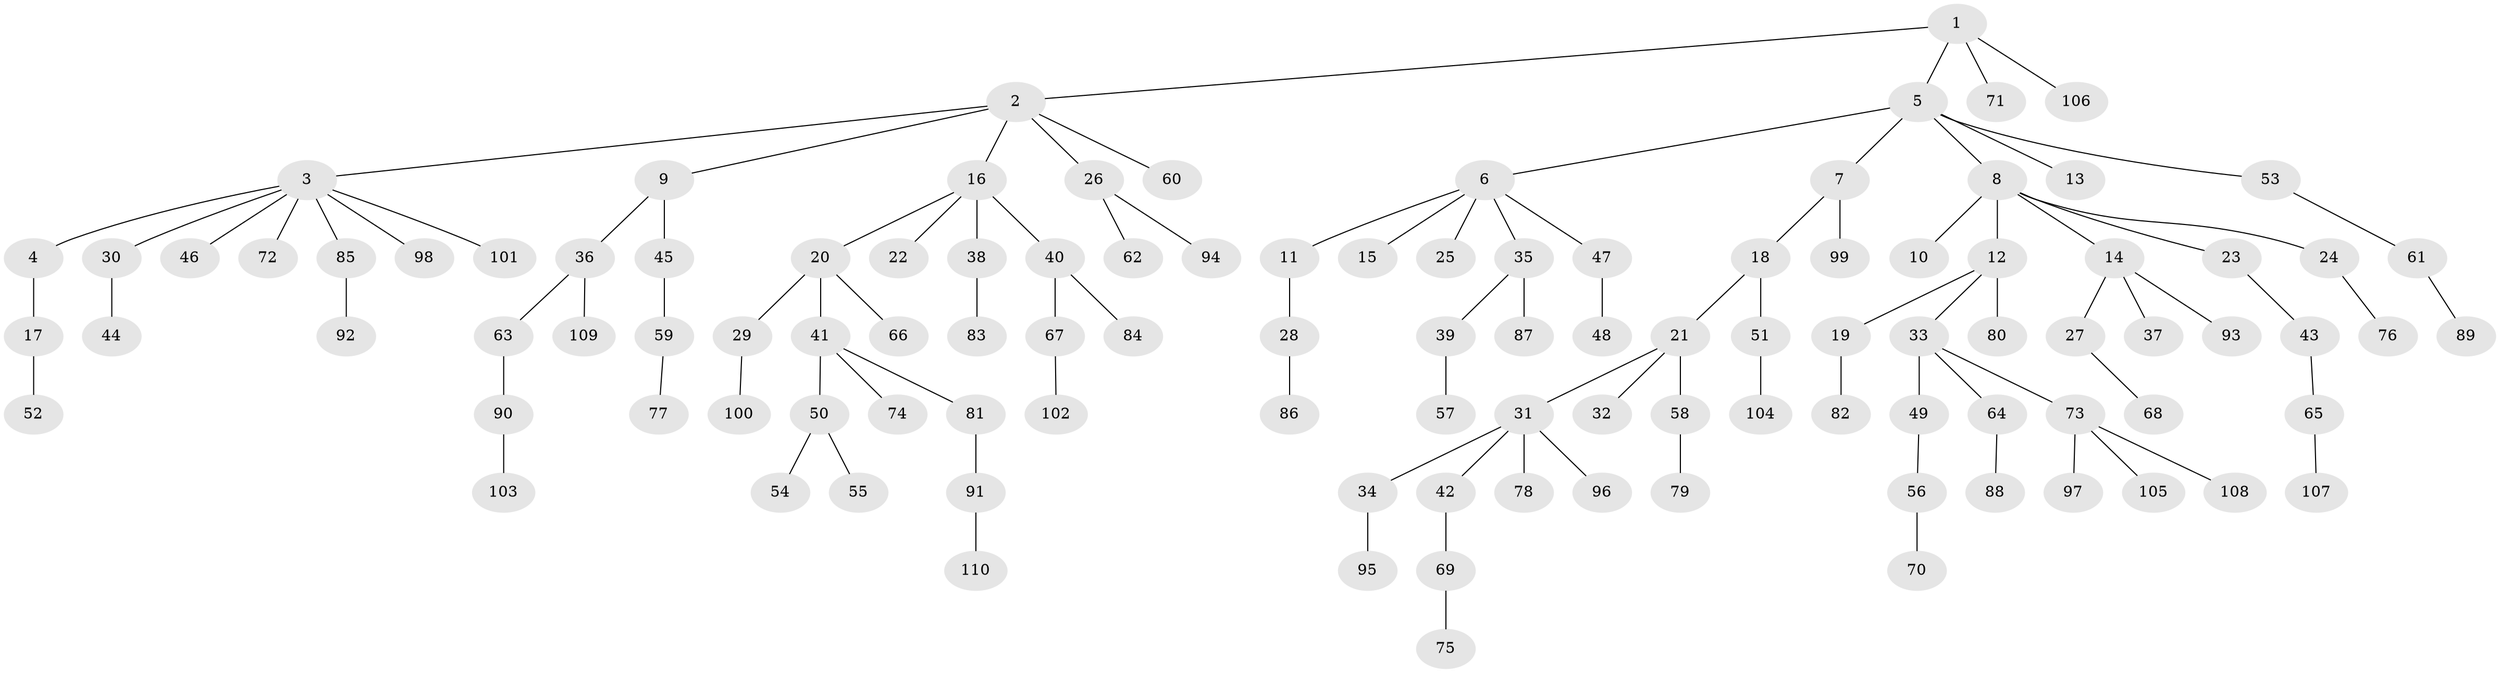 // coarse degree distribution, {2: 0.3409090909090909, 4: 0.06818181818181818, 5: 0.022727272727272728, 3: 0.1590909090909091, 1: 0.4090909090909091}
// Generated by graph-tools (version 1.1) at 2025/51/03/04/25 22:51:42]
// undirected, 110 vertices, 109 edges
graph export_dot {
  node [color=gray90,style=filled];
  1;
  2;
  3;
  4;
  5;
  6;
  7;
  8;
  9;
  10;
  11;
  12;
  13;
  14;
  15;
  16;
  17;
  18;
  19;
  20;
  21;
  22;
  23;
  24;
  25;
  26;
  27;
  28;
  29;
  30;
  31;
  32;
  33;
  34;
  35;
  36;
  37;
  38;
  39;
  40;
  41;
  42;
  43;
  44;
  45;
  46;
  47;
  48;
  49;
  50;
  51;
  52;
  53;
  54;
  55;
  56;
  57;
  58;
  59;
  60;
  61;
  62;
  63;
  64;
  65;
  66;
  67;
  68;
  69;
  70;
  71;
  72;
  73;
  74;
  75;
  76;
  77;
  78;
  79;
  80;
  81;
  82;
  83;
  84;
  85;
  86;
  87;
  88;
  89;
  90;
  91;
  92;
  93;
  94;
  95;
  96;
  97;
  98;
  99;
  100;
  101;
  102;
  103;
  104;
  105;
  106;
  107;
  108;
  109;
  110;
  1 -- 2;
  1 -- 5;
  1 -- 71;
  1 -- 106;
  2 -- 3;
  2 -- 9;
  2 -- 16;
  2 -- 26;
  2 -- 60;
  3 -- 4;
  3 -- 30;
  3 -- 46;
  3 -- 72;
  3 -- 85;
  3 -- 98;
  3 -- 101;
  4 -- 17;
  5 -- 6;
  5 -- 7;
  5 -- 8;
  5 -- 13;
  5 -- 53;
  6 -- 11;
  6 -- 15;
  6 -- 25;
  6 -- 35;
  6 -- 47;
  7 -- 18;
  7 -- 99;
  8 -- 10;
  8 -- 12;
  8 -- 14;
  8 -- 23;
  8 -- 24;
  9 -- 36;
  9 -- 45;
  11 -- 28;
  12 -- 19;
  12 -- 33;
  12 -- 80;
  14 -- 27;
  14 -- 37;
  14 -- 93;
  16 -- 20;
  16 -- 22;
  16 -- 38;
  16 -- 40;
  17 -- 52;
  18 -- 21;
  18 -- 51;
  19 -- 82;
  20 -- 29;
  20 -- 41;
  20 -- 66;
  21 -- 31;
  21 -- 32;
  21 -- 58;
  23 -- 43;
  24 -- 76;
  26 -- 62;
  26 -- 94;
  27 -- 68;
  28 -- 86;
  29 -- 100;
  30 -- 44;
  31 -- 34;
  31 -- 42;
  31 -- 78;
  31 -- 96;
  33 -- 49;
  33 -- 64;
  33 -- 73;
  34 -- 95;
  35 -- 39;
  35 -- 87;
  36 -- 63;
  36 -- 109;
  38 -- 83;
  39 -- 57;
  40 -- 67;
  40 -- 84;
  41 -- 50;
  41 -- 74;
  41 -- 81;
  42 -- 69;
  43 -- 65;
  45 -- 59;
  47 -- 48;
  49 -- 56;
  50 -- 54;
  50 -- 55;
  51 -- 104;
  53 -- 61;
  56 -- 70;
  58 -- 79;
  59 -- 77;
  61 -- 89;
  63 -- 90;
  64 -- 88;
  65 -- 107;
  67 -- 102;
  69 -- 75;
  73 -- 97;
  73 -- 105;
  73 -- 108;
  81 -- 91;
  85 -- 92;
  90 -- 103;
  91 -- 110;
}
